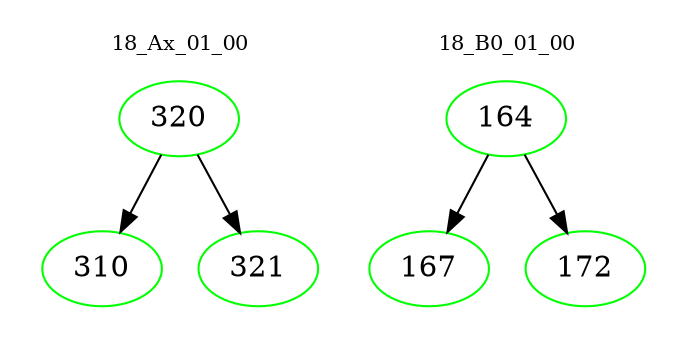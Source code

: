 digraph{
subgraph cluster_0 {
color = white
label = "18_Ax_01_00";
fontsize=10;
T0_320 [label="320", color="green"]
T0_320 -> T0_310 [color="black"]
T0_310 [label="310", color="green"]
T0_320 -> T0_321 [color="black"]
T0_321 [label="321", color="green"]
}
subgraph cluster_1 {
color = white
label = "18_B0_01_00";
fontsize=10;
T1_164 [label="164", color="green"]
T1_164 -> T1_167 [color="black"]
T1_167 [label="167", color="green"]
T1_164 -> T1_172 [color="black"]
T1_172 [label="172", color="green"]
}
}
